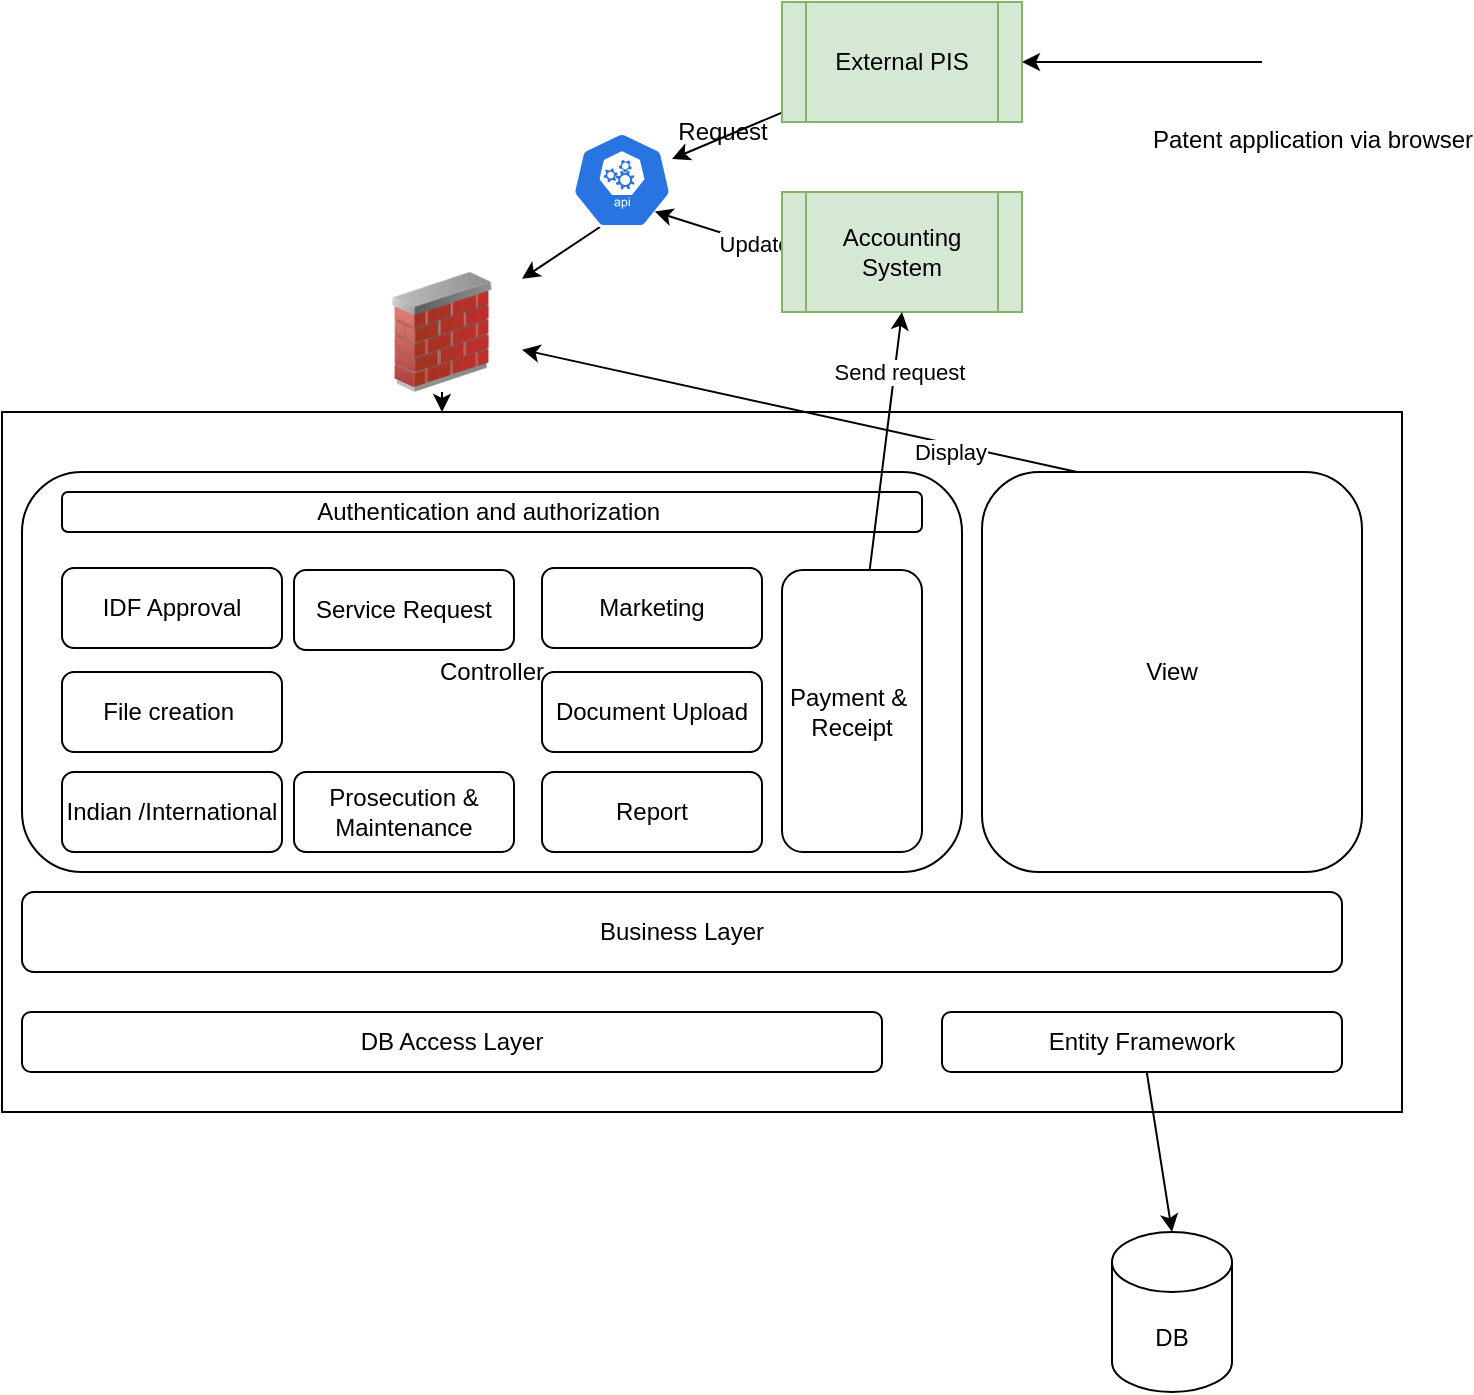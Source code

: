 <mxfile version="13.7.5" type="github">
  <diagram id="cPPuk2STMzkrAS2KCKt9" name="Page-1">
    <mxGraphModel dx="1038" dy="580" grid="1" gridSize="10" guides="1" tooltips="1" connect="1" arrows="1" fold="1" page="1" pageScale="1" pageWidth="850" pageHeight="1100" math="0" shadow="0">
      <root>
        <mxCell id="0" />
        <mxCell id="1" parent="0" />
        <mxCell id="ahGDCeKN8Fh46faBmXRb-23" style="edgeStyle=orthogonalEdgeStyle;rounded=0;orthogonalLoop=1;jettySize=auto;html=1;entryX=1;entryY=0.5;entryDx=0;entryDy=0;" edge="1" parent="1" source="ahGDCeKN8Fh46faBmXRb-1" target="ahGDCeKN8Fh46faBmXRb-22">
          <mxGeometry relative="1" as="geometry" />
        </mxCell>
        <mxCell id="ahGDCeKN8Fh46faBmXRb-1" value="Patent application via browser" style="shape=image;html=1;verticalAlign=top;verticalLabelPosition=bottom;labelBackgroundColor=#ffffff;imageAspect=0;aspect=fixed;image=https://cdn0.iconfinder.com/data/icons/flat-round-system/512/internet_explorer-128.png" vertex="1" parent="1">
          <mxGeometry x="720" y="20" width="50" height="50" as="geometry" />
        </mxCell>
        <mxCell id="ahGDCeKN8Fh46faBmXRb-34" style="edgeStyle=none;rounded=0;orthogonalLoop=1;jettySize=auto;html=1;exitX=0.5;exitY=1;exitDx=0;exitDy=0;" edge="1" parent="1" source="ahGDCeKN8Fh46faBmXRb-4">
          <mxGeometry relative="1" as="geometry">
            <mxPoint x="310" y="220" as="targetPoint" />
          </mxGeometry>
        </mxCell>
        <mxCell id="ahGDCeKN8Fh46faBmXRb-4" value="" style="image;html=1;image=img/lib/clip_art/networking/Firewall_02_128x128.png" vertex="1" parent="1">
          <mxGeometry x="270" y="150" width="80" height="60" as="geometry" />
        </mxCell>
        <mxCell id="ahGDCeKN8Fh46faBmXRb-5" value="" style="rounded=0;whiteSpace=wrap;html=1;" vertex="1" parent="1">
          <mxGeometry x="90" y="220" width="700" height="350" as="geometry" />
        </mxCell>
        <mxCell id="ahGDCeKN8Fh46faBmXRb-45" style="edgeStyle=none;rounded=0;orthogonalLoop=1;jettySize=auto;html=1;exitX=0.25;exitY=0;exitDx=0;exitDy=0;" edge="1" parent="1" source="ahGDCeKN8Fh46faBmXRb-6" target="ahGDCeKN8Fh46faBmXRb-4">
          <mxGeometry relative="1" as="geometry" />
        </mxCell>
        <mxCell id="ahGDCeKN8Fh46faBmXRb-47" value="Display" style="edgeLabel;html=1;align=center;verticalAlign=middle;resizable=0;points=[];" vertex="1" connectable="0" parent="ahGDCeKN8Fh46faBmXRb-45">
          <mxGeometry x="-0.553" y="3" relative="1" as="geometry">
            <mxPoint x="-1" as="offset" />
          </mxGeometry>
        </mxCell>
        <mxCell id="ahGDCeKN8Fh46faBmXRb-6" value="View" style="rounded=1;whiteSpace=wrap;html=1;" vertex="1" parent="1">
          <mxGeometry x="580" y="250" width="190" height="200" as="geometry" />
        </mxCell>
        <mxCell id="ahGDCeKN8Fh46faBmXRb-7" value="Controller" style="rounded=1;whiteSpace=wrap;html=1;" vertex="1" parent="1">
          <mxGeometry x="100" y="250" width="470" height="200" as="geometry" />
        </mxCell>
        <mxCell id="ahGDCeKN8Fh46faBmXRb-8" value="Business Layer" style="rounded=1;whiteSpace=wrap;html=1;" vertex="1" parent="1">
          <mxGeometry x="100" y="460" width="660" height="40" as="geometry" />
        </mxCell>
        <mxCell id="ahGDCeKN8Fh46faBmXRb-9" value="DB Access Layer" style="rounded=1;whiteSpace=wrap;html=1;" vertex="1" parent="1">
          <mxGeometry x="100" y="520" width="430" height="30" as="geometry" />
        </mxCell>
        <mxCell id="ahGDCeKN8Fh46faBmXRb-44" style="edgeStyle=none;rounded=0;orthogonalLoop=1;jettySize=auto;html=1;entryX=0.5;entryY=0;entryDx=0;entryDy=0;entryPerimeter=0;" edge="1" parent="1" source="ahGDCeKN8Fh46faBmXRb-10" target="ahGDCeKN8Fh46faBmXRb-43">
          <mxGeometry relative="1" as="geometry" />
        </mxCell>
        <mxCell id="ahGDCeKN8Fh46faBmXRb-10" value="Entity Framework" style="rounded=1;whiteSpace=wrap;html=1;" vertex="1" parent="1">
          <mxGeometry x="560" y="520" width="200" height="30" as="geometry" />
        </mxCell>
        <mxCell id="ahGDCeKN8Fh46faBmXRb-11" value="Authentication and authorization&amp;nbsp;" style="rounded=1;whiteSpace=wrap;html=1;" vertex="1" parent="1">
          <mxGeometry x="120" y="260" width="430" height="20" as="geometry" />
        </mxCell>
        <mxCell id="ahGDCeKN8Fh46faBmXRb-12" value="IDF Approval" style="rounded=1;whiteSpace=wrap;html=1;" vertex="1" parent="1">
          <mxGeometry x="120" y="298" width="110" height="40" as="geometry" />
        </mxCell>
        <mxCell id="ahGDCeKN8Fh46faBmXRb-13" value="File creation&amp;nbsp;" style="rounded=1;whiteSpace=wrap;html=1;" vertex="1" parent="1">
          <mxGeometry x="120" y="350" width="110" height="40" as="geometry" />
        </mxCell>
        <mxCell id="ahGDCeKN8Fh46faBmXRb-14" value="Indian /International" style="rounded=1;whiteSpace=wrap;html=1;" vertex="1" parent="1">
          <mxGeometry x="120" y="400" width="110" height="40" as="geometry" />
        </mxCell>
        <mxCell id="ahGDCeKN8Fh46faBmXRb-15" value="Service Request" style="rounded=1;whiteSpace=wrap;html=1;" vertex="1" parent="1">
          <mxGeometry x="236" y="299" width="110" height="40" as="geometry" />
        </mxCell>
        <mxCell id="ahGDCeKN8Fh46faBmXRb-16" value="Prosecution &amp;amp; Maintenance" style="rounded=1;whiteSpace=wrap;html=1;" vertex="1" parent="1">
          <mxGeometry x="236" y="400" width="110" height="40" as="geometry" />
        </mxCell>
        <mxCell id="ahGDCeKN8Fh46faBmXRb-17" value="Marketing" style="rounded=1;whiteSpace=wrap;html=1;" vertex="1" parent="1">
          <mxGeometry x="360" y="298" width="110" height="40" as="geometry" />
        </mxCell>
        <mxCell id="ahGDCeKN8Fh46faBmXRb-18" value="Document Upload" style="rounded=1;whiteSpace=wrap;html=1;" vertex="1" parent="1">
          <mxGeometry x="360" y="350" width="110" height="40" as="geometry" />
        </mxCell>
        <mxCell id="ahGDCeKN8Fh46faBmXRb-19" value="Report" style="rounded=1;whiteSpace=wrap;html=1;" vertex="1" parent="1">
          <mxGeometry x="360" y="400" width="110" height="40" as="geometry" />
        </mxCell>
        <mxCell id="ahGDCeKN8Fh46faBmXRb-31" style="edgeStyle=none;rounded=0;orthogonalLoop=1;jettySize=auto;html=1;" edge="1" parent="1" source="ahGDCeKN8Fh46faBmXRb-22" target="ahGDCeKN8Fh46faBmXRb-24">
          <mxGeometry relative="1" as="geometry" />
        </mxCell>
        <mxCell id="ahGDCeKN8Fh46faBmXRb-22" value="External PIS" style="shape=process;whiteSpace=wrap;html=1;backgroundOutline=1;fillColor=#d5e8d4;strokeColor=#82b366;" vertex="1" parent="1">
          <mxGeometry x="480" y="15" width="120" height="60" as="geometry" />
        </mxCell>
        <mxCell id="ahGDCeKN8Fh46faBmXRb-32" style="edgeStyle=none;rounded=0;orthogonalLoop=1;jettySize=auto;html=1;exitX=0.28;exitY=0.99;exitDx=0;exitDy=0;exitPerimeter=0;" edge="1" parent="1" source="ahGDCeKN8Fh46faBmXRb-24" target="ahGDCeKN8Fh46faBmXRb-4">
          <mxGeometry relative="1" as="geometry" />
        </mxCell>
        <mxCell id="ahGDCeKN8Fh46faBmXRb-24" value="" style="html=1;dashed=0;whitespace=wrap;fillColor=#2875E2;strokeColor=#ffffff;points=[[0.005,0.63,0],[0.1,0.2,0],[0.9,0.2,0],[0.5,0,0],[0.995,0.63,0],[0.72,0.99,0],[0.5,1,0],[0.28,0.99,0]];shape=mxgraph.kubernetes.icon;prIcon=api" vertex="1" parent="1">
          <mxGeometry x="375" y="80" width="50" height="48" as="geometry" />
        </mxCell>
        <mxCell id="ahGDCeKN8Fh46faBmXRb-37" style="edgeStyle=none;rounded=0;orthogonalLoop=1;jettySize=auto;html=1;exitX=0;exitY=0.5;exitDx=0;exitDy=0;entryX=0.828;entryY=0.829;entryDx=0;entryDy=0;entryPerimeter=0;" edge="1" parent="1" source="ahGDCeKN8Fh46faBmXRb-35" target="ahGDCeKN8Fh46faBmXRb-24">
          <mxGeometry relative="1" as="geometry" />
        </mxCell>
        <mxCell id="ahGDCeKN8Fh46faBmXRb-41" value="Update" style="edgeLabel;html=1;align=center;verticalAlign=middle;resizable=0;points=[];" vertex="1" connectable="0" parent="ahGDCeKN8Fh46faBmXRb-37">
          <mxGeometry x="-0.554" relative="1" as="geometry">
            <mxPoint as="offset" />
          </mxGeometry>
        </mxCell>
        <mxCell id="ahGDCeKN8Fh46faBmXRb-35" value="Accounting System" style="shape=process;whiteSpace=wrap;html=1;backgroundOutline=1;fillColor=#d5e8d4;strokeColor=#82b366;" vertex="1" parent="1">
          <mxGeometry x="480" y="110" width="120" height="60" as="geometry" />
        </mxCell>
        <mxCell id="ahGDCeKN8Fh46faBmXRb-39" style="edgeStyle=none;rounded=0;orthogonalLoop=1;jettySize=auto;html=1;entryX=0.5;entryY=1;entryDx=0;entryDy=0;" edge="1" parent="1" source="ahGDCeKN8Fh46faBmXRb-38" target="ahGDCeKN8Fh46faBmXRb-35">
          <mxGeometry relative="1" as="geometry" />
        </mxCell>
        <mxCell id="ahGDCeKN8Fh46faBmXRb-40" value="Send request&amp;nbsp;" style="edgeLabel;html=1;align=center;verticalAlign=middle;resizable=0;points=[];" vertex="1" connectable="0" parent="ahGDCeKN8Fh46faBmXRb-39">
          <mxGeometry x="0.309" relative="1" as="geometry">
            <mxPoint x="5.6" y="-14.66" as="offset" />
          </mxGeometry>
        </mxCell>
        <mxCell id="ahGDCeKN8Fh46faBmXRb-38" value="Payment &amp;amp;&amp;nbsp;&lt;br&gt;Receipt" style="rounded=1;whiteSpace=wrap;html=1;" vertex="1" parent="1">
          <mxGeometry x="480" y="299" width="70" height="141" as="geometry" />
        </mxCell>
        <mxCell id="ahGDCeKN8Fh46faBmXRb-42" value="Request" style="text;html=1;align=center;verticalAlign=middle;resizable=0;points=[];autosize=1;" vertex="1" parent="1">
          <mxGeometry x="420" y="70" width="60" height="20" as="geometry" />
        </mxCell>
        <mxCell id="ahGDCeKN8Fh46faBmXRb-43" value="DB" style="shape=cylinder3;whiteSpace=wrap;html=1;boundedLbl=1;backgroundOutline=1;size=15;" vertex="1" parent="1">
          <mxGeometry x="645" y="630" width="60" height="80" as="geometry" />
        </mxCell>
      </root>
    </mxGraphModel>
  </diagram>
</mxfile>
